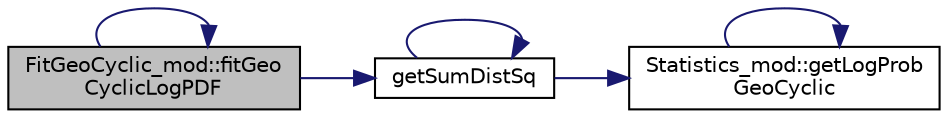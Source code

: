 digraph "FitGeoCyclic_mod::fitGeoCyclicLogPDF"
{
 // LATEX_PDF_SIZE
  edge [fontname="Helvetica",fontsize="10",labelfontname="Helvetica",labelfontsize="10"];
  node [fontname="Helvetica",fontsize="10",shape=record];
  rankdir="LR";
  Node1 [label="FitGeoCyclic_mod::fitGeo\lCyclicLogPDF",height=0.2,width=0.4,color="black", fillcolor="grey75", style="filled", fontcolor="black",tooltip="Return a fit of the Cyclic Geometric distribution PDF to the input natural logarithm of a sequence of..."];
  Node1 -> Node1 [color="midnightblue",fontsize="10",style="solid",fontname="Helvetica"];
  Node1 -> Node2 [color="midnightblue",fontsize="10",style="solid",fontname="Helvetica"];
  Node2 [label="getSumDistSq",height=0.2,width=0.4,color="black", fillcolor="white", style="filled",URL="$FitGeoCyclic__mod_8f90.html#aaf19ced31038d8a6fb7c3582c05a054b",tooltip=" "];
  Node2 -> Node3 [color="midnightblue",fontsize="10",style="solid",fontname="Helvetica"];
  Node3 [label="Statistics_mod::getLogProb\lGeoCyclic",height=0.2,width=0.4,color="black", fillcolor="white", style="filled",URL="$namespaceStatistics__mod.html#ad427c8745d5418416547ef496bfa9402",tooltip="Compute the natural logarithm of the Geometric distribution PDF of a limited range of Bernoulli trial..."];
  Node3 -> Node3 [color="midnightblue",fontsize="10",style="solid",fontname="Helvetica"];
  Node2 -> Node2 [color="midnightblue",fontsize="10",style="solid",fontname="Helvetica"];
}
